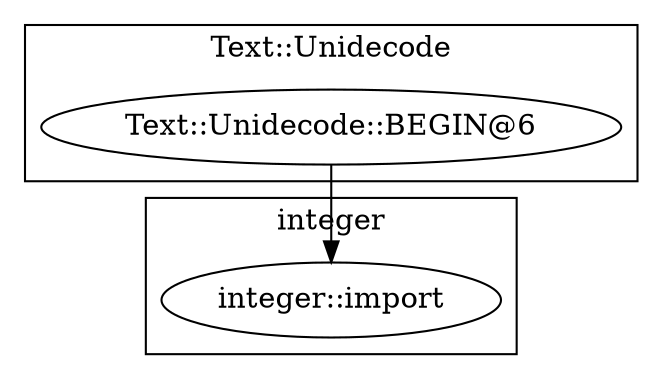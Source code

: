 digraph {
graph [overlap=false]
subgraph cluster_integer {
	label="integer";
	"integer::import";
}
subgraph cluster_Text_Unidecode {
	label="Text::Unidecode";
	"Text::Unidecode::BEGIN@6";
}
"Text::Unidecode::BEGIN@6" -> "integer::import";
}
